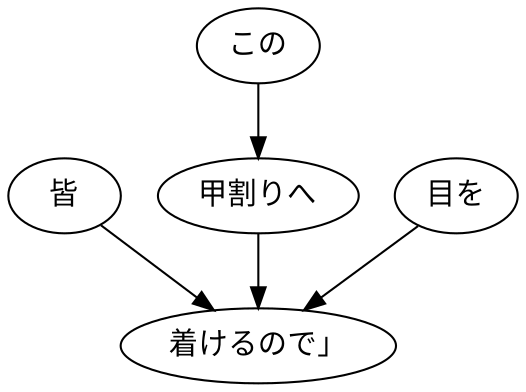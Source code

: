 digraph graph5940 {
	node0 [label="皆"];
	node1 [label="この"];
	node2 [label="甲割りへ"];
	node3 [label="目を"];
	node4 [label="着けるので」"];
	node0 -> node4;
	node1 -> node2;
	node2 -> node4;
	node3 -> node4;
}
